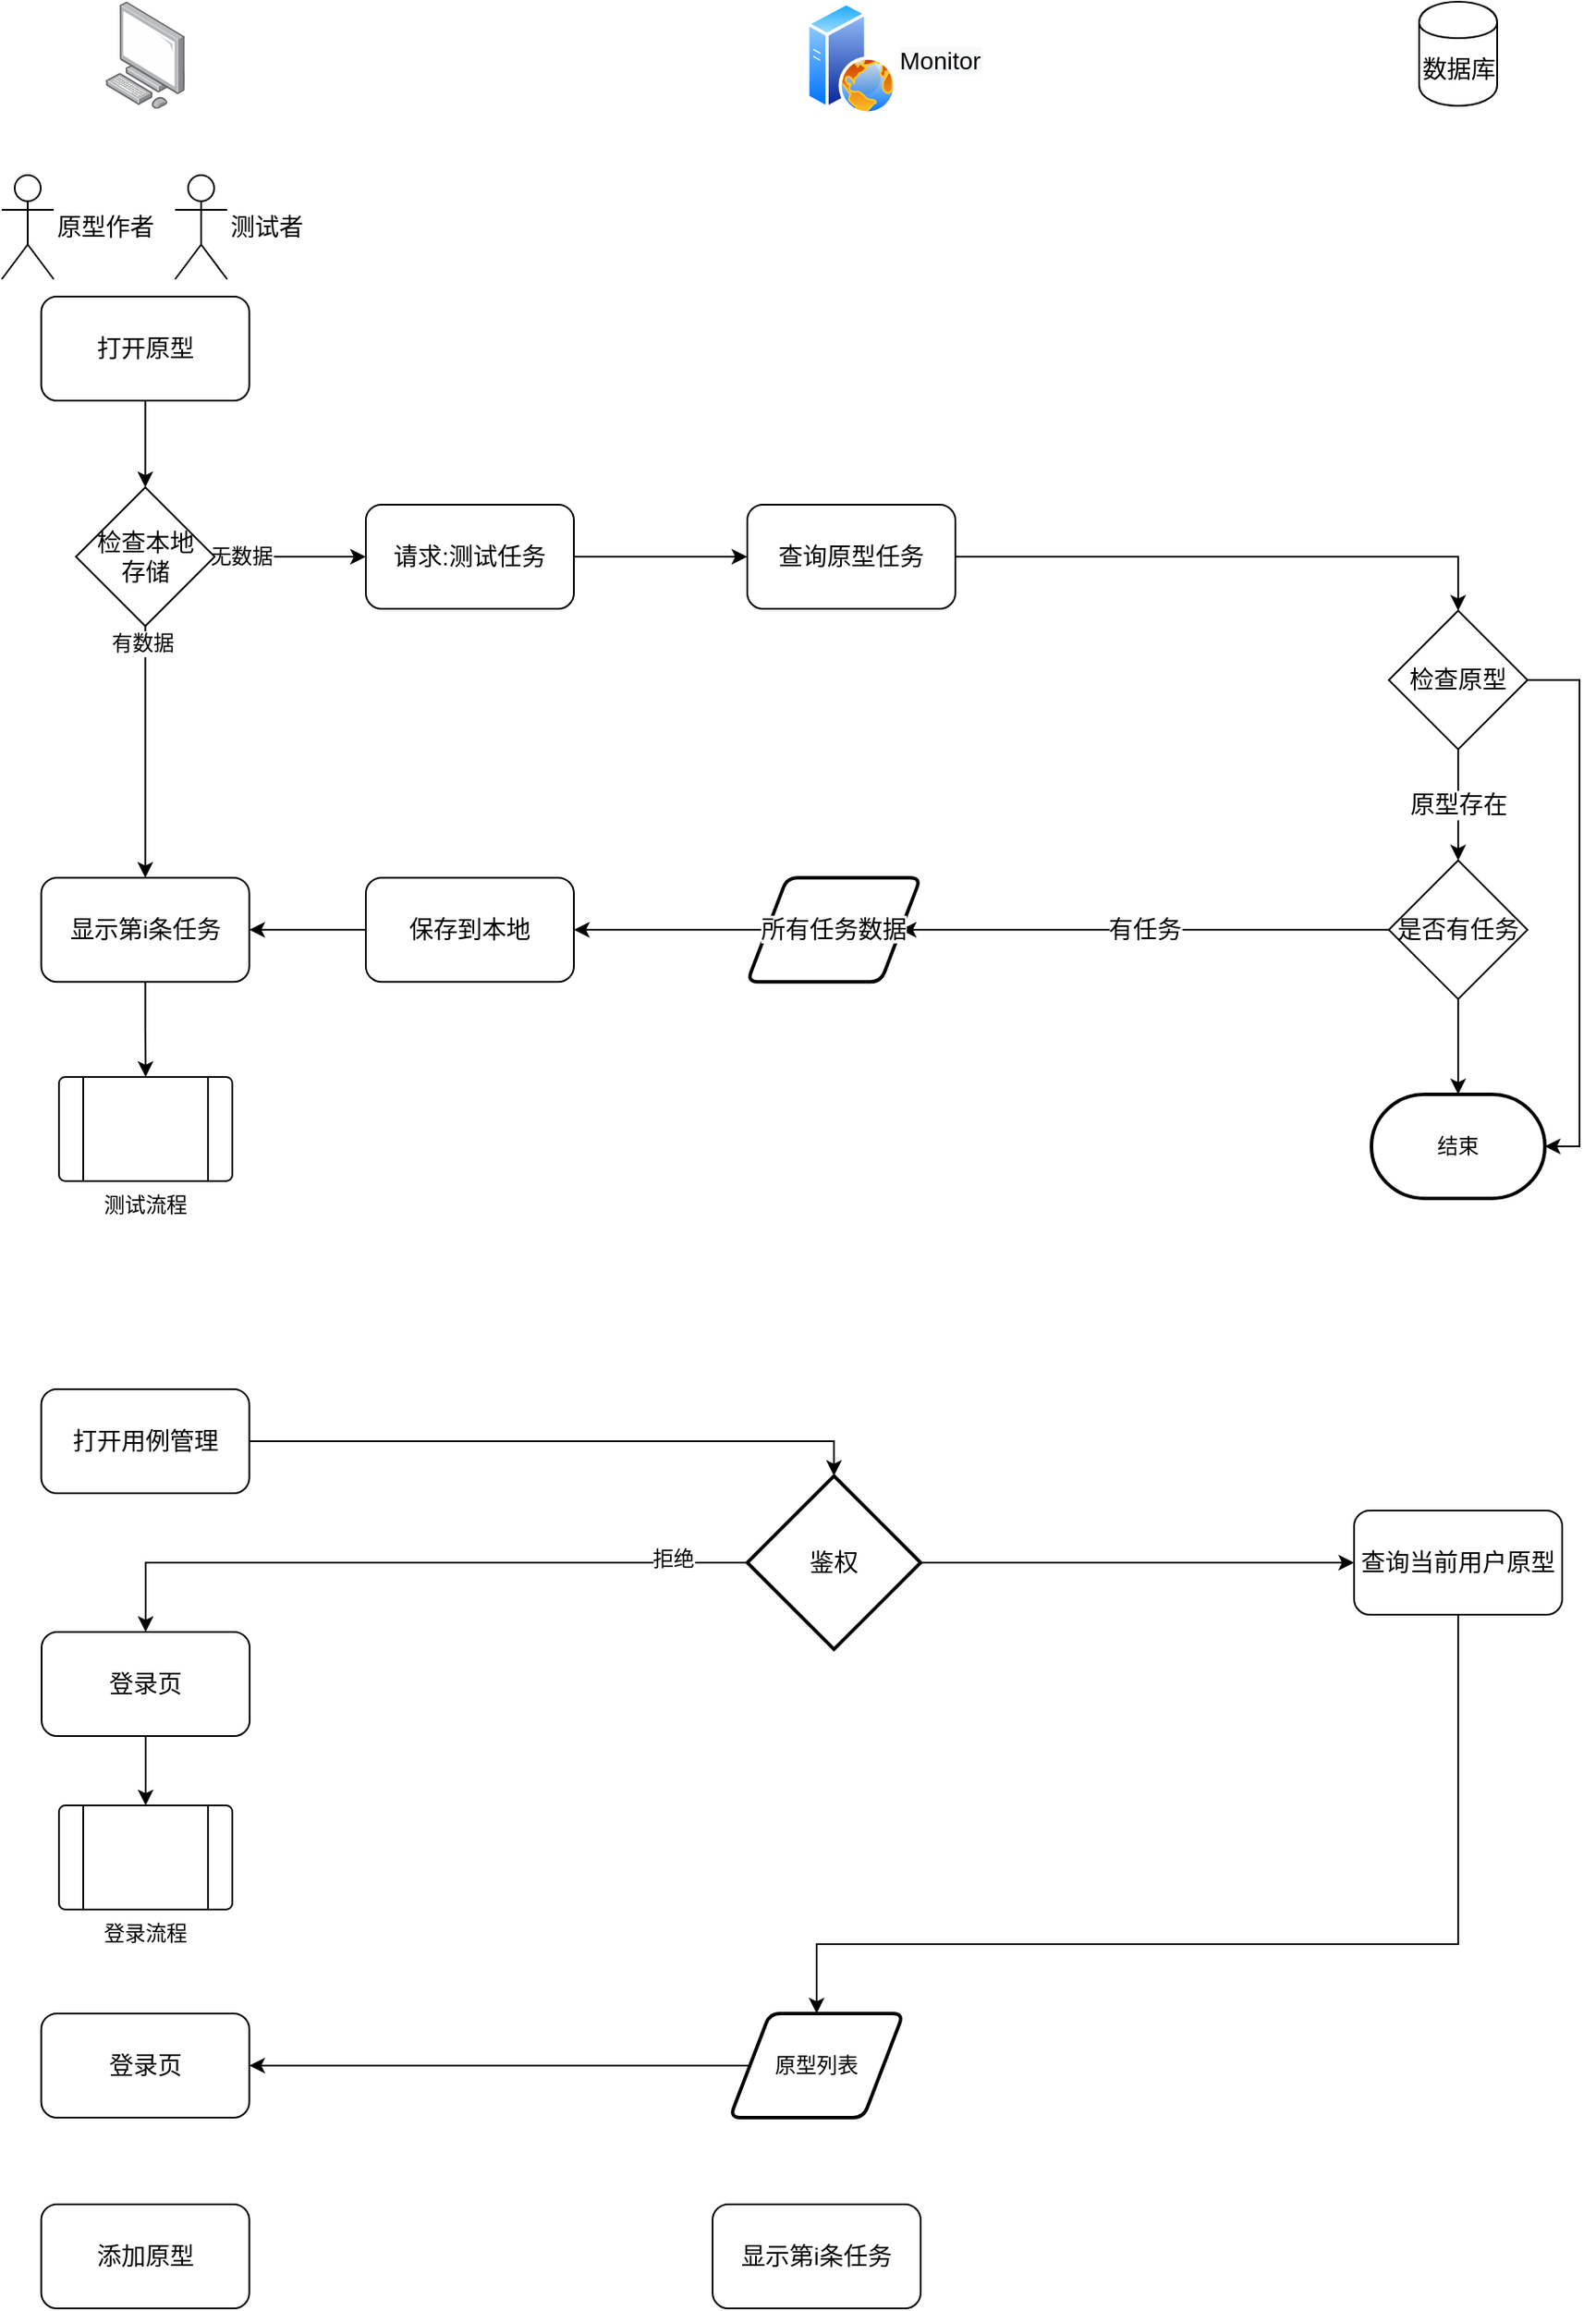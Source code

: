 <mxfile version="12.4.9" type="github">
  <diagram id="C5RBs43oDa-KdzZeNtuy" name="Page-1">
    <mxGraphModel dx="942" dy="582" grid="1" gridSize="10" guides="1" tooltips="1" connect="1" arrows="1" fold="1" page="1" pageScale="1" pageWidth="827" pageHeight="1169" math="0" shadow="0">
      <root>
        <mxCell id="WIyWlLk6GJQsqaUBKTNV-0"/>
        <mxCell id="WIyWlLk6GJQsqaUBKTNV-1" parent="WIyWlLk6GJQsqaUBKTNV-0"/>
        <mxCell id="ha692Ad3BDW9VeAkZd-o-27" style="edgeStyle=orthogonalEdgeStyle;rounded=0;orthogonalLoop=1;jettySize=auto;html=1;fontSize=14;verticalAlign=middle;exitX=0.5;exitY=1;exitDx=0;exitDy=0;entryX=0.5;entryY=0;entryDx=0;entryDy=0;" parent="WIyWlLk6GJQsqaUBKTNV-1" source="ha692Ad3BDW9VeAkZd-o-34" target="ha692Ad3BDW9VeAkZd-o-42" edge="1">
          <mxGeometry relative="1" as="geometry">
            <mxPoint x="230" y="233" as="sourcePoint"/>
            <mxPoint x="410" y="250" as="targetPoint"/>
          </mxGeometry>
        </mxCell>
        <mxCell id="ha692Ad3BDW9VeAkZd-o-4" value="&lt;span style=&quot;white-space: normal ; background-color: rgb(248 , 249 , 250)&quot;&gt;Monitor&lt;/span&gt;" style="aspect=fixed;perimeter=ellipsePerimeter;html=1;align=left;shadow=0;dashed=0;spacingTop=3;image;image=img/lib/active_directory/web_server.svg;fontSize=14;labelPosition=right;verticalLabelPosition=middle;verticalAlign=middle;" parent="WIyWlLk6GJQsqaUBKTNV-1" vertex="1">
          <mxGeometry x="554" y="40" width="52" height="65" as="geometry"/>
        </mxCell>
        <mxCell id="ha692Ad3BDW9VeAkZd-o-7" value="原型作者" style="shape=umlActor;verticalLabelPosition=middle;labelBackgroundColor=#ffffff;verticalAlign=middle;html=1;outlineConnect=0;fontSize=14;align=left;labelPosition=right;" parent="WIyWlLk6GJQsqaUBKTNV-1" vertex="1">
          <mxGeometry x="90.0" y="140" width="30" height="60" as="geometry"/>
        </mxCell>
        <mxCell id="ha692Ad3BDW9VeAkZd-o-9" value="" style="points=[];aspect=fixed;html=1;align=center;shadow=0;dashed=0;image;image=img/lib/allied_telesis/computer_and_terminals/Personal_Computer.svg;fontSize=14;" parent="WIyWlLk6GJQsqaUBKTNV-1" vertex="1">
          <mxGeometry x="150" y="40" width="45.6" height="61.8" as="geometry"/>
        </mxCell>
        <mxCell id="ha692Ad3BDW9VeAkZd-o-34" value="打开原型" style="rounded=1;whiteSpace=wrap;html=1;fontSize=14;align=center;" parent="WIyWlLk6GJQsqaUBKTNV-1" vertex="1">
          <mxGeometry x="112.8" y="210" width="120" height="60" as="geometry"/>
        </mxCell>
        <mxCell id="ha692Ad3BDW9VeAkZd-o-39" value="数据库" style="shape=cylinder;whiteSpace=wrap;html=1;boundedLbl=1;backgroundOutline=1;fontSize=14;align=center;" parent="WIyWlLk6GJQsqaUBKTNV-1" vertex="1">
          <mxGeometry x="907.5" y="40.0" width="45" height="60" as="geometry"/>
        </mxCell>
        <mxCell id="ha692Ad3BDW9VeAkZd-o-43" style="edgeStyle=orthogonalEdgeStyle;rounded=0;orthogonalLoop=1;jettySize=auto;html=1;fontSize=14;entryX=0;entryY=0.5;entryDx=0;entryDy=0;" parent="WIyWlLk6GJQsqaUBKTNV-1" source="ha692Ad3BDW9VeAkZd-o-42" target="f4U-aHSmspJ2yvDxJjVy-5" edge="1">
          <mxGeometry relative="1" as="geometry">
            <mxPoint x="350" y="390" as="targetPoint"/>
          </mxGeometry>
        </mxCell>
        <mxCell id="f4U-aHSmspJ2yvDxJjVy-3" value="无数据" style="text;html=1;align=center;verticalAlign=middle;resizable=0;points=[];labelBackgroundColor=#ffffff;" parent="ha692Ad3BDW9VeAkZd-o-43" vertex="1" connectable="0">
          <mxGeometry x="-0.888" y="3" relative="1" as="geometry">
            <mxPoint x="10.2" y="3" as="offset"/>
          </mxGeometry>
        </mxCell>
        <mxCell id="ha692Ad3BDW9VeAkZd-o-62" style="edgeStyle=orthogonalEdgeStyle;rounded=0;orthogonalLoop=1;jettySize=auto;html=1;exitX=0.5;exitY=1;exitDx=0;exitDy=0;entryX=0.5;entryY=0;entryDx=0;entryDy=0;fontSize=14;" parent="WIyWlLk6GJQsqaUBKTNV-1" source="ha692Ad3BDW9VeAkZd-o-42" target="ha692Ad3BDW9VeAkZd-o-59" edge="1">
          <mxGeometry relative="1" as="geometry"/>
        </mxCell>
        <mxCell id="f4U-aHSmspJ2yvDxJjVy-4" value="有数据" style="text;html=1;align=center;verticalAlign=middle;resizable=0;points=[];labelBackgroundColor=#ffffff;" parent="ha692Ad3BDW9VeAkZd-o-62" vertex="1" connectable="0">
          <mxGeometry x="-0.862" y="-2" relative="1" as="geometry">
            <mxPoint as="offset"/>
          </mxGeometry>
        </mxCell>
        <mxCell id="ha692Ad3BDW9VeAkZd-o-42" value="&lt;span style=&quot;white-space: normal&quot;&gt;检查本地&lt;br&gt;存储&lt;/span&gt;" style="rhombus;whiteSpace=wrap;html=1;fontSize=14;align=center;" parent="WIyWlLk6GJQsqaUBKTNV-1" vertex="1">
          <mxGeometry x="132.8" y="320" width="80" height="80" as="geometry"/>
        </mxCell>
        <mxCell id="ha692Ad3BDW9VeAkZd-o-52" style="edgeStyle=orthogonalEdgeStyle;rounded=0;orthogonalLoop=1;jettySize=auto;html=1;entryX=0.5;entryY=0;entryDx=0;entryDy=0;fontSize=14;" parent="WIyWlLk6GJQsqaUBKTNV-1" source="ha692Ad3BDW9VeAkZd-o-45" target="ha692Ad3BDW9VeAkZd-o-49" edge="1">
          <mxGeometry relative="1" as="geometry"/>
        </mxCell>
        <mxCell id="ha692Ad3BDW9VeAkZd-o-45" value="查询原型任务" style="rounded=1;whiteSpace=wrap;html=1;fontSize=14;align=center;" parent="WIyWlLk6GJQsqaUBKTNV-1" vertex="1">
          <mxGeometry x="520" y="330" width="120" height="60" as="geometry"/>
        </mxCell>
        <mxCell id="ha692Ad3BDW9VeAkZd-o-53" value="原型存在" style="edgeStyle=orthogonalEdgeStyle;rounded=0;orthogonalLoop=1;jettySize=auto;html=1;exitX=0.5;exitY=1;exitDx=0;exitDy=0;entryX=0.5;entryY=0;entryDx=0;entryDy=0;fontSize=14;" parent="WIyWlLk6GJQsqaUBKTNV-1" source="ha692Ad3BDW9VeAkZd-o-49" target="ha692Ad3BDW9VeAkZd-o-50" edge="1">
          <mxGeometry relative="1" as="geometry"/>
        </mxCell>
        <mxCell id="fBS3rx0IFL2aga8KmdfZ-6" style="edgeStyle=orthogonalEdgeStyle;rounded=0;orthogonalLoop=1;jettySize=auto;html=1;entryX=1;entryY=0.5;entryDx=0;entryDy=0;entryPerimeter=0;exitX=1;exitY=0.5;exitDx=0;exitDy=0;" edge="1" parent="WIyWlLk6GJQsqaUBKTNV-1" source="ha692Ad3BDW9VeAkZd-o-49" target="fBS3rx0IFL2aga8KmdfZ-5">
          <mxGeometry relative="1" as="geometry"/>
        </mxCell>
        <mxCell id="ha692Ad3BDW9VeAkZd-o-49" value="检查原型" style="rhombus;whiteSpace=wrap;html=1;fontSize=14;align=center;" parent="WIyWlLk6GJQsqaUBKTNV-1" vertex="1">
          <mxGeometry x="890" y="391.1" width="80" height="80" as="geometry"/>
        </mxCell>
        <mxCell id="ha692Ad3BDW9VeAkZd-o-54" value="有任务" style="edgeStyle=orthogonalEdgeStyle;rounded=0;orthogonalLoop=1;jettySize=auto;html=1;exitX=0;exitY=0.5;exitDx=0;exitDy=0;fontSize=14;entryX=1;entryY=0.5;entryDx=0;entryDy=0;" parent="WIyWlLk6GJQsqaUBKTNV-1" source="ha692Ad3BDW9VeAkZd-o-50" target="f4U-aHSmspJ2yvDxJjVy-7" edge="1">
          <mxGeometry relative="1" as="geometry">
            <mxPoint x="230" y="510" as="targetPoint"/>
          </mxGeometry>
        </mxCell>
        <mxCell id="fBS3rx0IFL2aga8KmdfZ-1" style="edgeStyle=orthogonalEdgeStyle;rounded=0;orthogonalLoop=1;jettySize=auto;html=1;exitX=0.5;exitY=1;exitDx=0;exitDy=0;entryX=0.5;entryY=0;entryDx=0;entryDy=0;entryPerimeter=0;" edge="1" parent="WIyWlLk6GJQsqaUBKTNV-1" source="ha692Ad3BDW9VeAkZd-o-50" target="fBS3rx0IFL2aga8KmdfZ-5">
          <mxGeometry relative="1" as="geometry">
            <mxPoint x="920" y="710" as="targetPoint"/>
          </mxGeometry>
        </mxCell>
        <mxCell id="ha692Ad3BDW9VeAkZd-o-50" value="是否有任务" style="rhombus;whiteSpace=wrap;html=1;fontSize=14;align=center;" parent="WIyWlLk6GJQsqaUBKTNV-1" vertex="1">
          <mxGeometry x="890" y="535.1" width="80" height="80" as="geometry"/>
        </mxCell>
        <mxCell id="ha692Ad3BDW9VeAkZd-o-63" style="edgeStyle=orthogonalEdgeStyle;rounded=0;orthogonalLoop=1;jettySize=auto;html=1;entryX=1;entryY=0.5;entryDx=0;entryDy=0;fontSize=14;" parent="WIyWlLk6GJQsqaUBKTNV-1" source="ha692Ad3BDW9VeAkZd-o-56" target="ha692Ad3BDW9VeAkZd-o-59" edge="1">
          <mxGeometry relative="1" as="geometry"/>
        </mxCell>
        <mxCell id="ha692Ad3BDW9VeAkZd-o-56" value="保存到本地" style="rounded=1;whiteSpace=wrap;html=1;fontSize=14;align=center;" parent="WIyWlLk6GJQsqaUBKTNV-1" vertex="1">
          <mxGeometry x="300" y="545.1" width="120" height="60" as="geometry"/>
        </mxCell>
        <mxCell id="f4U-aHSmspJ2yvDxJjVy-14" style="edgeStyle=orthogonalEdgeStyle;rounded=0;orthogonalLoop=1;jettySize=auto;html=1;exitX=0.5;exitY=1;exitDx=0;exitDy=0;entryX=0.5;entryY=0;entryDx=0;entryDy=0;" parent="WIyWlLk6GJQsqaUBKTNV-1" source="ha692Ad3BDW9VeAkZd-o-59" target="f4U-aHSmspJ2yvDxJjVy-13" edge="1">
          <mxGeometry relative="1" as="geometry"/>
        </mxCell>
        <mxCell id="ha692Ad3BDW9VeAkZd-o-59" value="显示第i条任务" style="rounded=1;whiteSpace=wrap;html=1;fontSize=14;align=center;" parent="WIyWlLk6GJQsqaUBKTNV-1" vertex="1">
          <mxGeometry x="112.8" y="545.1" width="120" height="60" as="geometry"/>
        </mxCell>
        <mxCell id="ha692Ad3BDW9VeAkZd-o-64" value="测试者" style="shape=umlActor;verticalLabelPosition=middle;labelBackgroundColor=#ffffff;verticalAlign=middle;html=1;outlineConnect=0;fontSize=14;align=left;labelPosition=right;" parent="WIyWlLk6GJQsqaUBKTNV-1" vertex="1">
          <mxGeometry x="190" y="140" width="30" height="60" as="geometry"/>
        </mxCell>
        <mxCell id="f4U-aHSmspJ2yvDxJjVy-2" style="edgeStyle=orthogonalEdgeStyle;rounded=0;orthogonalLoop=1;jettySize=auto;html=1;exitX=0.5;exitY=1;exitDx=0;exitDy=0;" parent="WIyWlLk6GJQsqaUBKTNV-1" source="ha692Ad3BDW9VeAkZd-o-56" target="ha692Ad3BDW9VeAkZd-o-56" edge="1">
          <mxGeometry relative="1" as="geometry"/>
        </mxCell>
        <mxCell id="f4U-aHSmspJ2yvDxJjVy-6" style="edgeStyle=orthogonalEdgeStyle;rounded=0;orthogonalLoop=1;jettySize=auto;html=1;exitX=1;exitY=0.5;exitDx=0;exitDy=0;entryX=0;entryY=0.5;entryDx=0;entryDy=0;" parent="WIyWlLk6GJQsqaUBKTNV-1" source="f4U-aHSmspJ2yvDxJjVy-5" target="ha692Ad3BDW9VeAkZd-o-45" edge="1">
          <mxGeometry relative="1" as="geometry"/>
        </mxCell>
        <mxCell id="f4U-aHSmspJ2yvDxJjVy-5" value="&lt;span style=&quot;white-space: nowrap ; background-color: rgb(255 , 255 , 255)&quot;&gt;请求:测试任务&lt;/span&gt;" style="rounded=1;whiteSpace=wrap;html=1;fontSize=14;align=center;" parent="WIyWlLk6GJQsqaUBKTNV-1" vertex="1">
          <mxGeometry x="300" y="330" width="120" height="60" as="geometry"/>
        </mxCell>
        <mxCell id="f4U-aHSmspJ2yvDxJjVy-9" style="edgeStyle=orthogonalEdgeStyle;rounded=0;orthogonalLoop=1;jettySize=auto;html=1;exitX=0;exitY=0.5;exitDx=0;exitDy=0;entryX=1;entryY=0.5;entryDx=0;entryDy=0;" parent="WIyWlLk6GJQsqaUBKTNV-1" source="f4U-aHSmspJ2yvDxJjVy-7" target="ha692Ad3BDW9VeAkZd-o-56" edge="1">
          <mxGeometry relative="1" as="geometry"/>
        </mxCell>
        <mxCell id="f4U-aHSmspJ2yvDxJjVy-7" value="&lt;span style=&quot;font-size: 14px ; background-color: rgb(255 , 255 , 255)&quot;&gt;所有任务数据&lt;/span&gt;" style="shape=parallelogram;html=1;strokeWidth=2;perimeter=parallelogramPerimeter;whiteSpace=wrap;rounded=1;arcSize=12;size=0.23;" parent="WIyWlLk6GJQsqaUBKTNV-1" vertex="1">
          <mxGeometry x="520" y="545.1" width="100" height="60" as="geometry"/>
        </mxCell>
        <mxCell id="f4U-aHSmspJ2yvDxJjVy-17" style="edgeStyle=orthogonalEdgeStyle;rounded=0;orthogonalLoop=1;jettySize=auto;html=1;exitX=1;exitY=0.5;exitDx=0;exitDy=0;entryX=0.5;entryY=0;entryDx=0;entryDy=0;entryPerimeter=0;" parent="WIyWlLk6GJQsqaUBKTNV-1" source="f4U-aHSmspJ2yvDxJjVy-10" target="fBS3rx0IFL2aga8KmdfZ-12" edge="1">
          <mxGeometry relative="1" as="geometry">
            <mxPoint x="500" y="870" as="targetPoint"/>
          </mxGeometry>
        </mxCell>
        <mxCell id="f4U-aHSmspJ2yvDxJjVy-10" value="打开用例管理" style="rounded=1;whiteSpace=wrap;html=1;fontSize=14;align=center;" parent="WIyWlLk6GJQsqaUBKTNV-1" vertex="1">
          <mxGeometry x="112.8" y="840" width="120" height="60" as="geometry"/>
        </mxCell>
        <mxCell id="f4U-aHSmspJ2yvDxJjVy-13" value="测试流程" style="verticalLabelPosition=bottom;verticalAlign=top;html=1;shape=process;whiteSpace=wrap;rounded=1;size=0.14;arcSize=6;" parent="WIyWlLk6GJQsqaUBKTNV-1" vertex="1">
          <mxGeometry x="123" y="660" width="100" height="60" as="geometry"/>
        </mxCell>
        <mxCell id="f4U-aHSmspJ2yvDxJjVy-29" style="edgeStyle=orthogonalEdgeStyle;rounded=0;orthogonalLoop=1;jettySize=auto;html=1;exitX=0.5;exitY=1;exitDx=0;exitDy=0;" parent="WIyWlLk6GJQsqaUBKTNV-1" source="f4U-aHSmspJ2yvDxJjVy-25" target="f4U-aHSmspJ2yvDxJjVy-32" edge="1">
          <mxGeometry relative="1" as="geometry">
            <mxPoint x="220" y="1120" as="targetPoint"/>
            <Array as="points">
              <mxPoint x="930" y="1160"/>
              <mxPoint x="560" y="1160"/>
            </Array>
          </mxGeometry>
        </mxCell>
        <mxCell id="f4U-aHSmspJ2yvDxJjVy-25" value="查询当前用户原型" style="rounded=1;whiteSpace=wrap;html=1;fontSize=14;align=center;" parent="WIyWlLk6GJQsqaUBKTNV-1" vertex="1">
          <mxGeometry x="870" y="910" width="120" height="60" as="geometry"/>
        </mxCell>
        <mxCell id="fBS3rx0IFL2aga8KmdfZ-29" style="edgeStyle=orthogonalEdgeStyle;rounded=0;orthogonalLoop=1;jettySize=auto;html=1;exitX=0;exitY=0.5;exitDx=0;exitDy=0;entryX=1;entryY=0.5;entryDx=0;entryDy=0;" edge="1" parent="WIyWlLk6GJQsqaUBKTNV-1" source="f4U-aHSmspJ2yvDxJjVy-32" target="fBS3rx0IFL2aga8KmdfZ-28">
          <mxGeometry relative="1" as="geometry"/>
        </mxCell>
        <mxCell id="f4U-aHSmspJ2yvDxJjVy-32" value="原型列表" style="shape=parallelogram;html=1;strokeWidth=2;perimeter=parallelogramPerimeter;whiteSpace=wrap;rounded=1;arcSize=12;size=0.23;" parent="WIyWlLk6GJQsqaUBKTNV-1" vertex="1">
          <mxGeometry x="510" y="1200" width="100" height="60" as="geometry"/>
        </mxCell>
        <mxCell id="f4U-aHSmspJ2yvDxJjVy-33" value="添加原型" style="rounded=1;whiteSpace=wrap;html=1;fontSize=14;align=center;" parent="WIyWlLk6GJQsqaUBKTNV-1" vertex="1">
          <mxGeometry x="112.8" y="1310" width="120" height="60" as="geometry"/>
        </mxCell>
        <mxCell id="fBS3rx0IFL2aga8KmdfZ-5" value="结束" style="strokeWidth=2;html=1;shape=mxgraph.flowchart.terminator;whiteSpace=wrap;" vertex="1" parent="WIyWlLk6GJQsqaUBKTNV-1">
          <mxGeometry x="880" y="670" width="100" height="60" as="geometry"/>
        </mxCell>
        <mxCell id="fBS3rx0IFL2aga8KmdfZ-8" value="显示第i条任务" style="rounded=1;whiteSpace=wrap;html=1;fontSize=14;align=center;" vertex="1" parent="WIyWlLk6GJQsqaUBKTNV-1">
          <mxGeometry x="500" y="1310" width="120" height="60" as="geometry"/>
        </mxCell>
        <mxCell id="fBS3rx0IFL2aga8KmdfZ-13" style="edgeStyle=orthogonalEdgeStyle;rounded=0;orthogonalLoop=1;jettySize=auto;html=1;exitX=0;exitY=0.5;exitDx=0;exitDy=0;exitPerimeter=0;entryX=0.5;entryY=0;entryDx=0;entryDy=0;" edge="1" parent="WIyWlLk6GJQsqaUBKTNV-1" source="fBS3rx0IFL2aga8KmdfZ-12" target="fBS3rx0IFL2aga8KmdfZ-22">
          <mxGeometry relative="1" as="geometry"/>
        </mxCell>
        <mxCell id="fBS3rx0IFL2aga8KmdfZ-26" value="拒绝" style="text;html=1;align=center;verticalAlign=middle;resizable=0;points=[];labelBackgroundColor=#ffffff;" vertex="1" connectable="0" parent="fBS3rx0IFL2aga8KmdfZ-13">
          <mxGeometry x="-0.777" y="-2" relative="1" as="geometry">
            <mxPoint as="offset"/>
          </mxGeometry>
        </mxCell>
        <mxCell id="fBS3rx0IFL2aga8KmdfZ-16" style="edgeStyle=orthogonalEdgeStyle;rounded=0;orthogonalLoop=1;jettySize=auto;html=1;exitX=1;exitY=0.5;exitDx=0;exitDy=0;exitPerimeter=0;entryX=0;entryY=0.5;entryDx=0;entryDy=0;" edge="1" parent="WIyWlLk6GJQsqaUBKTNV-1" source="fBS3rx0IFL2aga8KmdfZ-12" target="f4U-aHSmspJ2yvDxJjVy-25">
          <mxGeometry relative="1" as="geometry"/>
        </mxCell>
        <mxCell id="fBS3rx0IFL2aga8KmdfZ-12" value="&lt;span style=&quot;font-size: 14px ; white-space: normal&quot;&gt;鉴权&lt;/span&gt;" style="strokeWidth=2;html=1;shape=mxgraph.flowchart.decision;whiteSpace=wrap;" vertex="1" parent="WIyWlLk6GJQsqaUBKTNV-1">
          <mxGeometry x="520" y="890" width="100" height="100" as="geometry"/>
        </mxCell>
        <mxCell id="fBS3rx0IFL2aga8KmdfZ-17" value="登录流程" style="verticalLabelPosition=bottom;verticalAlign=top;html=1;shape=process;whiteSpace=wrap;rounded=1;size=0.14;arcSize=6;" vertex="1" parent="WIyWlLk6GJQsqaUBKTNV-1">
          <mxGeometry x="123" y="1080" width="100" height="60" as="geometry"/>
        </mxCell>
        <mxCell id="fBS3rx0IFL2aga8KmdfZ-27" style="edgeStyle=orthogonalEdgeStyle;rounded=0;orthogonalLoop=1;jettySize=auto;html=1;exitX=0.5;exitY=1;exitDx=0;exitDy=0;entryX=0.5;entryY=0;entryDx=0;entryDy=0;" edge="1" parent="WIyWlLk6GJQsqaUBKTNV-1" source="fBS3rx0IFL2aga8KmdfZ-22" target="fBS3rx0IFL2aga8KmdfZ-17">
          <mxGeometry relative="1" as="geometry"/>
        </mxCell>
        <mxCell id="fBS3rx0IFL2aga8KmdfZ-22" value="登录页" style="rounded=1;whiteSpace=wrap;html=1;fontSize=14;align=center;" vertex="1" parent="WIyWlLk6GJQsqaUBKTNV-1">
          <mxGeometry x="113" y="980" width="120" height="60" as="geometry"/>
        </mxCell>
        <mxCell id="fBS3rx0IFL2aga8KmdfZ-28" value="登录页" style="rounded=1;whiteSpace=wrap;html=1;fontSize=14;align=center;" vertex="1" parent="WIyWlLk6GJQsqaUBKTNV-1">
          <mxGeometry x="112.8" y="1200" width="120" height="60" as="geometry"/>
        </mxCell>
      </root>
    </mxGraphModel>
  </diagram>
</mxfile>
